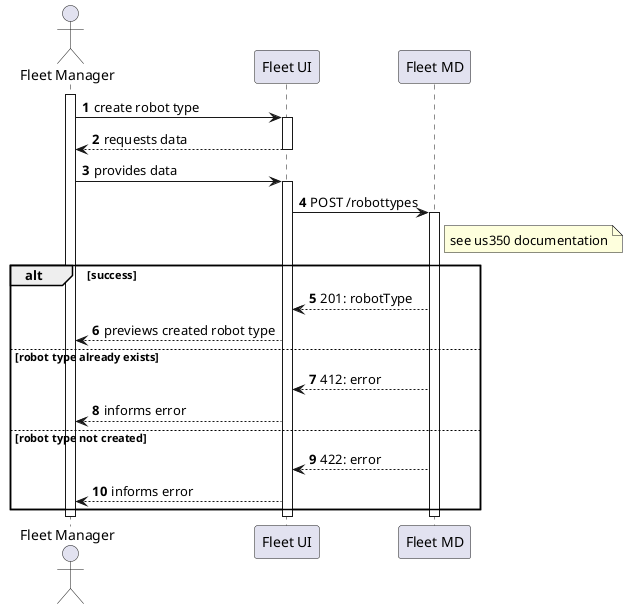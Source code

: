 @startuml
autonumber

actor "Fleet Manager" as usr

participant "Fleet UI" as ui

'TODO: call it just 'MD'?
participant "Fleet MD" as md

activate usr
    usr -> ui : create robot type
    activate ui
        ui --> usr : requests data
    deactivate ui

    usr -> ui : provides data
    activate ui
        ui -> md : POST /robottypes

        activate md
        note right of md : see us350 documentation
        alt success
            md --> ui : 201: robotType
            ui --> usr : previews created robot type
        else robot type already exists
            md --> ui : 412: error
            ui --> usr : informs error
        else robot type not created
            md --> ui : 422: error
            ui --> usr : informs error
        end
        deactivate md

    deactivate ui
deactivate usr

@enduml
